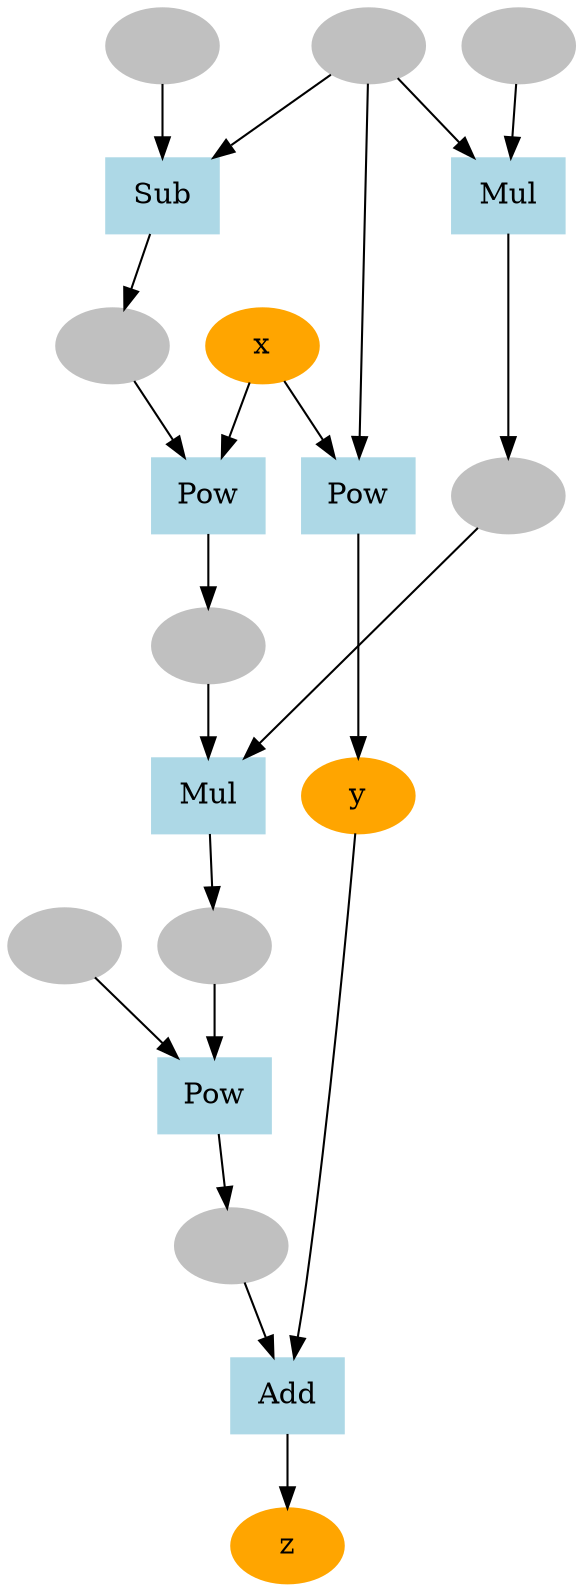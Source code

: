 digraph g {
2275027887280 [label="z", color=orange, style=filled]
2275027879792 [label="Add", color=lightblue, style=filled, shape=box]
2275027886992 -> 2275027879792
2274987832864 -> 2275027879792
2275027879792 -> 2275027887280
2275027886992 [label="", color=gray, style=filled]
2274987832864 [label="y", color=orange, style=filled]
2274988813408 [label="Pow", color=lightblue, style=filled, shape=box]
2274987833152 -> 2274988813408
2274987834208 -> 2274988813408
2274988813408 -> 2274987832864
2274987833152 [label="x", color=orange, style=filled]
2274987834208 [label="", color=gray, style=filled]
2274987833200 [label="Pow", color=lightblue, style=filled, shape=box]
2275027886368 -> 2274987833200
2275027879840 -> 2274987833200
2274987833200 -> 2275027886992
2275027886368 [label="", color=gray, style=filled]
2275027879840 [label="", color=gray, style=filled]
2275027886224 [label="Mul", color=lightblue, style=filled, shape=box]
2275027885792 -> 2275027886224
2275027886320 -> 2275027886224
2275027886224 -> 2275027886368
2275027885792 [label="", color=gray, style=filled]
2275027886320 [label="", color=gray, style=filled]
2275027885744 [label="Pow", color=lightblue, style=filled, shape=box]
2274987833152 -> 2275027885744
2275027886176 -> 2275027885744
2275027885744 -> 2275027886320
2274987833152 [label="x", color=orange, style=filled]
2275027886176 [label="", color=gray, style=filled]
2275027881424 [label="Sub", color=lightblue, style=filled, shape=box]
2274987834208 -> 2275027881424
2275027886128 -> 2275027881424
2275027881424 -> 2275027886176
2274987834208 [label="", color=gray, style=filled]
2275027886128 [label="", color=gray, style=filled]
2275027879984 [label="Mul", color=lightblue, style=filled, shape=box]
2274988449984 -> 2275027879984
2274987834208 -> 2275027879984
2275027879984 -> 2275027885792
2274988449984 [label="", color=gray, style=filled]
2274987834208 [label="", color=gray, style=filled]
}